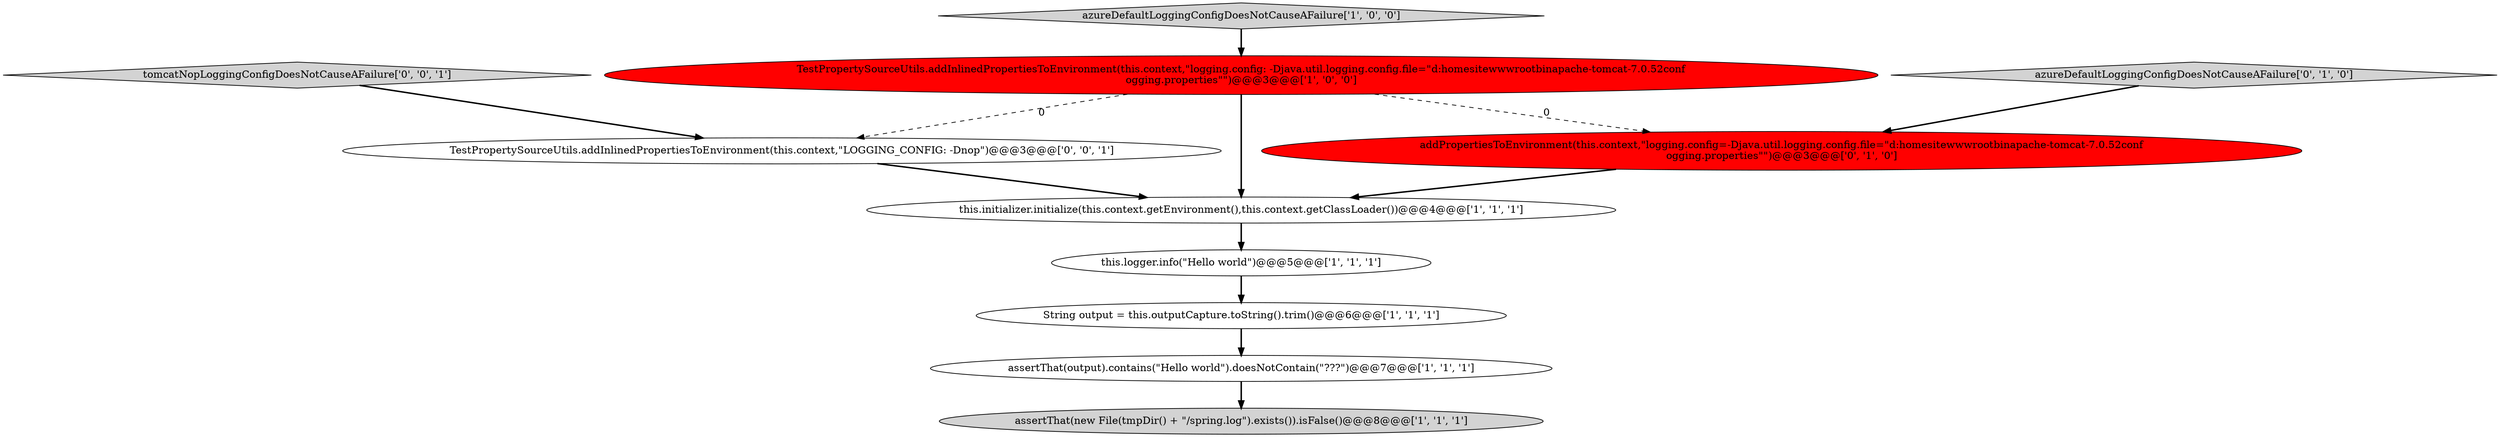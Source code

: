 digraph {
3 [style = filled, label = "assertThat(output).contains(\"Hello world\").doesNotContain(\"???\")@@@7@@@['1', '1', '1']", fillcolor = white, shape = ellipse image = "AAA0AAABBB1BBB"];
9 [style = filled, label = "tomcatNopLoggingConfigDoesNotCauseAFailure['0', '0', '1']", fillcolor = lightgray, shape = diamond image = "AAA0AAABBB3BBB"];
10 [style = filled, label = "TestPropertySourceUtils.addInlinedPropertiesToEnvironment(this.context,\"LOGGING_CONFIG: -Dnop\")@@@3@@@['0', '0', '1']", fillcolor = white, shape = ellipse image = "AAA0AAABBB3BBB"];
8 [style = filled, label = "azureDefaultLoggingConfigDoesNotCauseAFailure['0', '1', '0']", fillcolor = lightgray, shape = diamond image = "AAA0AAABBB2BBB"];
0 [style = filled, label = "String output = this.outputCapture.toString().trim()@@@6@@@['1', '1', '1']", fillcolor = white, shape = ellipse image = "AAA0AAABBB1BBB"];
4 [style = filled, label = "this.initializer.initialize(this.context.getEnvironment(),this.context.getClassLoader())@@@4@@@['1', '1', '1']", fillcolor = white, shape = ellipse image = "AAA0AAABBB1BBB"];
7 [style = filled, label = "addPropertiesToEnvironment(this.context,\"logging.config=-Djava.util.logging.config.file=\"d:\home\site\wwwroot\bin\apache-tomcat-7.0.52\conf\logging.properties\"\")@@@3@@@['0', '1', '0']", fillcolor = red, shape = ellipse image = "AAA1AAABBB2BBB"];
5 [style = filled, label = "assertThat(new File(tmpDir() + \"/spring.log\").exists()).isFalse()@@@8@@@['1', '1', '1']", fillcolor = lightgray, shape = ellipse image = "AAA0AAABBB1BBB"];
1 [style = filled, label = "this.logger.info(\"Hello world\")@@@5@@@['1', '1', '1']", fillcolor = white, shape = ellipse image = "AAA0AAABBB1BBB"];
6 [style = filled, label = "azureDefaultLoggingConfigDoesNotCauseAFailure['1', '0', '0']", fillcolor = lightgray, shape = diamond image = "AAA0AAABBB1BBB"];
2 [style = filled, label = "TestPropertySourceUtils.addInlinedPropertiesToEnvironment(this.context,\"logging.config: -Djava.util.logging.config.file=\"d:\home\site\wwwroot\bin\apache-tomcat-7.0.52\conf\logging.properties\"\")@@@3@@@['1', '0', '0']", fillcolor = red, shape = ellipse image = "AAA1AAABBB1BBB"];
0->3 [style = bold, label=""];
3->5 [style = bold, label=""];
4->1 [style = bold, label=""];
1->0 [style = bold, label=""];
7->4 [style = bold, label=""];
9->10 [style = bold, label=""];
2->7 [style = dashed, label="0"];
2->4 [style = bold, label=""];
8->7 [style = bold, label=""];
2->10 [style = dashed, label="0"];
6->2 [style = bold, label=""];
10->4 [style = bold, label=""];
}

